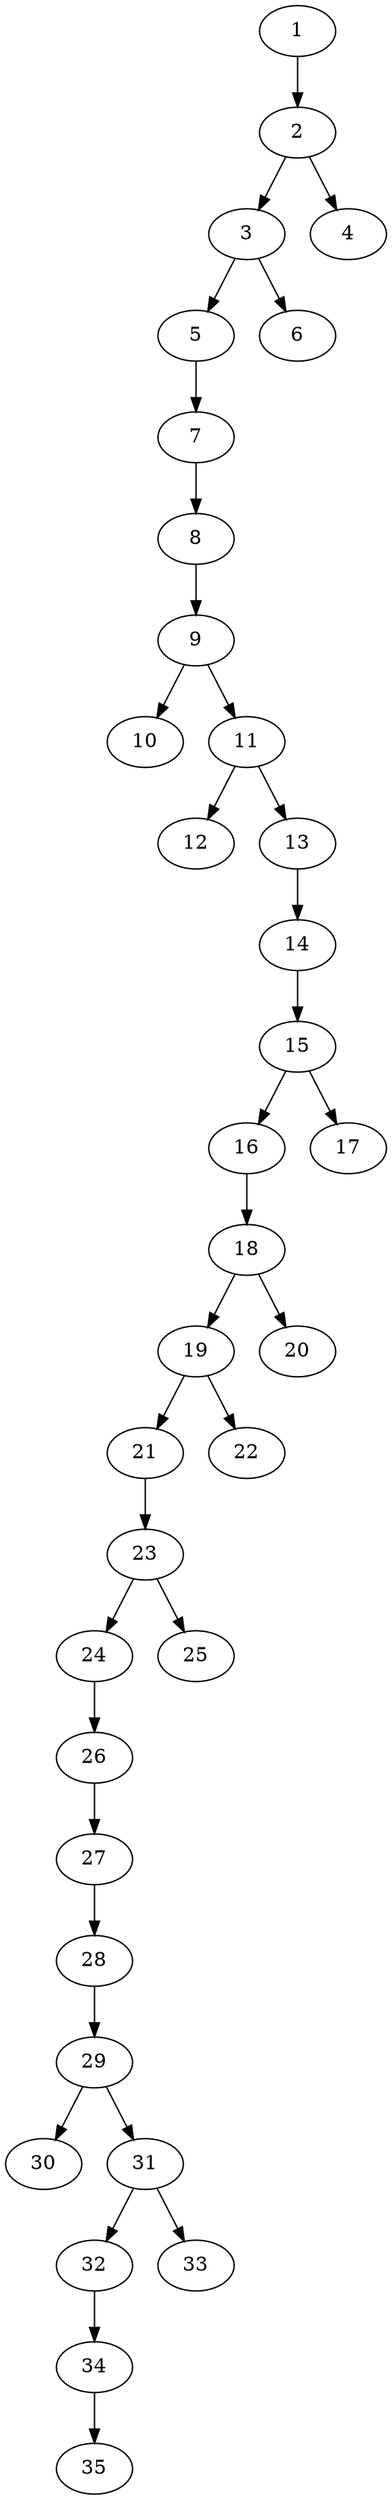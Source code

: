 // DAG automatically generated by daggen at Thu Oct  3 14:05:36 2019
// ./daggen --dot -n 35 --ccr 0.3 --fat 0.3 --regular 0.9 --density 0.5 --mindata 5242880 --maxdata 52428800 
digraph G {
  1 [size="100287147", alpha="0.01", expect_size="30086144"] 
  1 -> 2 [size ="30086144"]
  2 [size="66430293", alpha="0.11", expect_size="19929088"] 
  2 -> 3 [size ="19929088"]
  2 -> 4 [size ="19929088"]
  3 [size="145029120", alpha="0.03", expect_size="43508736"] 
  3 -> 5 [size ="43508736"]
  3 -> 6 [size ="43508736"]
  4 [size="94248960", alpha="0.09", expect_size="28274688"] 
  5 [size="107393707", alpha="0.06", expect_size="32218112"] 
  5 -> 7 [size ="32218112"]
  6 [size="112274773", alpha="0.02", expect_size="33682432"] 
  7 [size="131037867", alpha="0.17", expect_size="39311360"] 
  7 -> 8 [size ="39311360"]
  8 [size="45602133", alpha="0.04", expect_size="13680640"] 
  8 -> 9 [size ="13680640"]
  9 [size="54753280", alpha="0.08", expect_size="16425984"] 
  9 -> 10 [size ="16425984"]
  9 -> 11 [size ="16425984"]
  10 [size="146128213", alpha="0.13", expect_size="43838464"] 
  11 [size="31184213", alpha="0.01", expect_size="9355264"] 
  11 -> 12 [size ="9355264"]
  11 -> 13 [size ="9355264"]
  12 [size="42134187", alpha="0.02", expect_size="12640256"] 
  13 [size="131751253", alpha="0.03", expect_size="39525376"] 
  13 -> 14 [size ="39525376"]
  14 [size="156030293", alpha="0.08", expect_size="46809088"] 
  14 -> 15 [size ="46809088"]
  15 [size="73181867", alpha="0.10", expect_size="21954560"] 
  15 -> 16 [size ="21954560"]
  15 -> 17 [size ="21954560"]
  16 [size="117971627", alpha="0.16", expect_size="35391488"] 
  16 -> 18 [size ="35391488"]
  17 [size="131485013", alpha="0.18", expect_size="39445504"] 
  18 [size="110752427", alpha="0.17", expect_size="33225728"] 
  18 -> 19 [size ="33225728"]
  18 -> 20 [size ="33225728"]
  19 [size="144172373", alpha="0.04", expect_size="43251712"] 
  19 -> 21 [size ="43251712"]
  19 -> 22 [size ="43251712"]
  20 [size="53592747", alpha="0.12", expect_size="16077824"] 
  21 [size="159402667", alpha="0.10", expect_size="47820800"] 
  21 -> 23 [size ="47820800"]
  22 [size="169605120", alpha="0.14", expect_size="50881536"] 
  23 [size="25576107", alpha="0.15", expect_size="7672832"] 
  23 -> 24 [size ="7672832"]
  23 -> 25 [size ="7672832"]
  24 [size="49070080", alpha="0.05", expect_size="14721024"] 
  24 -> 26 [size ="14721024"]
  25 [size="111779840", alpha="0.06", expect_size="33533952"] 
  26 [size="30562987", alpha="0.00", expect_size="9168896"] 
  26 -> 27 [size ="9168896"]
  27 [size="152879787", alpha="0.08", expect_size="45863936"] 
  27 -> 28 [size ="45863936"]
  28 [size="133761707", alpha="0.20", expect_size="40128512"] 
  28 -> 29 [size ="40128512"]
  29 [size="109612373", alpha="0.16", expect_size="32883712"] 
  29 -> 30 [size ="32883712"]
  29 -> 31 [size ="32883712"]
  30 [size="144397653", alpha="0.09", expect_size="43319296"] 
  31 [size="80660480", alpha="0.04", expect_size="24198144"] 
  31 -> 32 [size ="24198144"]
  31 -> 33 [size ="24198144"]
  32 [size="158504960", alpha="0.01", expect_size="47551488"] 
  32 -> 34 [size ="47551488"]
  33 [size="112312320", alpha="0.14", expect_size="33693696"] 
  34 [size="69638827", alpha="0.04", expect_size="20891648"] 
  34 -> 35 [size ="20891648"]
  35 [size="107257173", alpha="0.00", expect_size="32177152"] 
}
